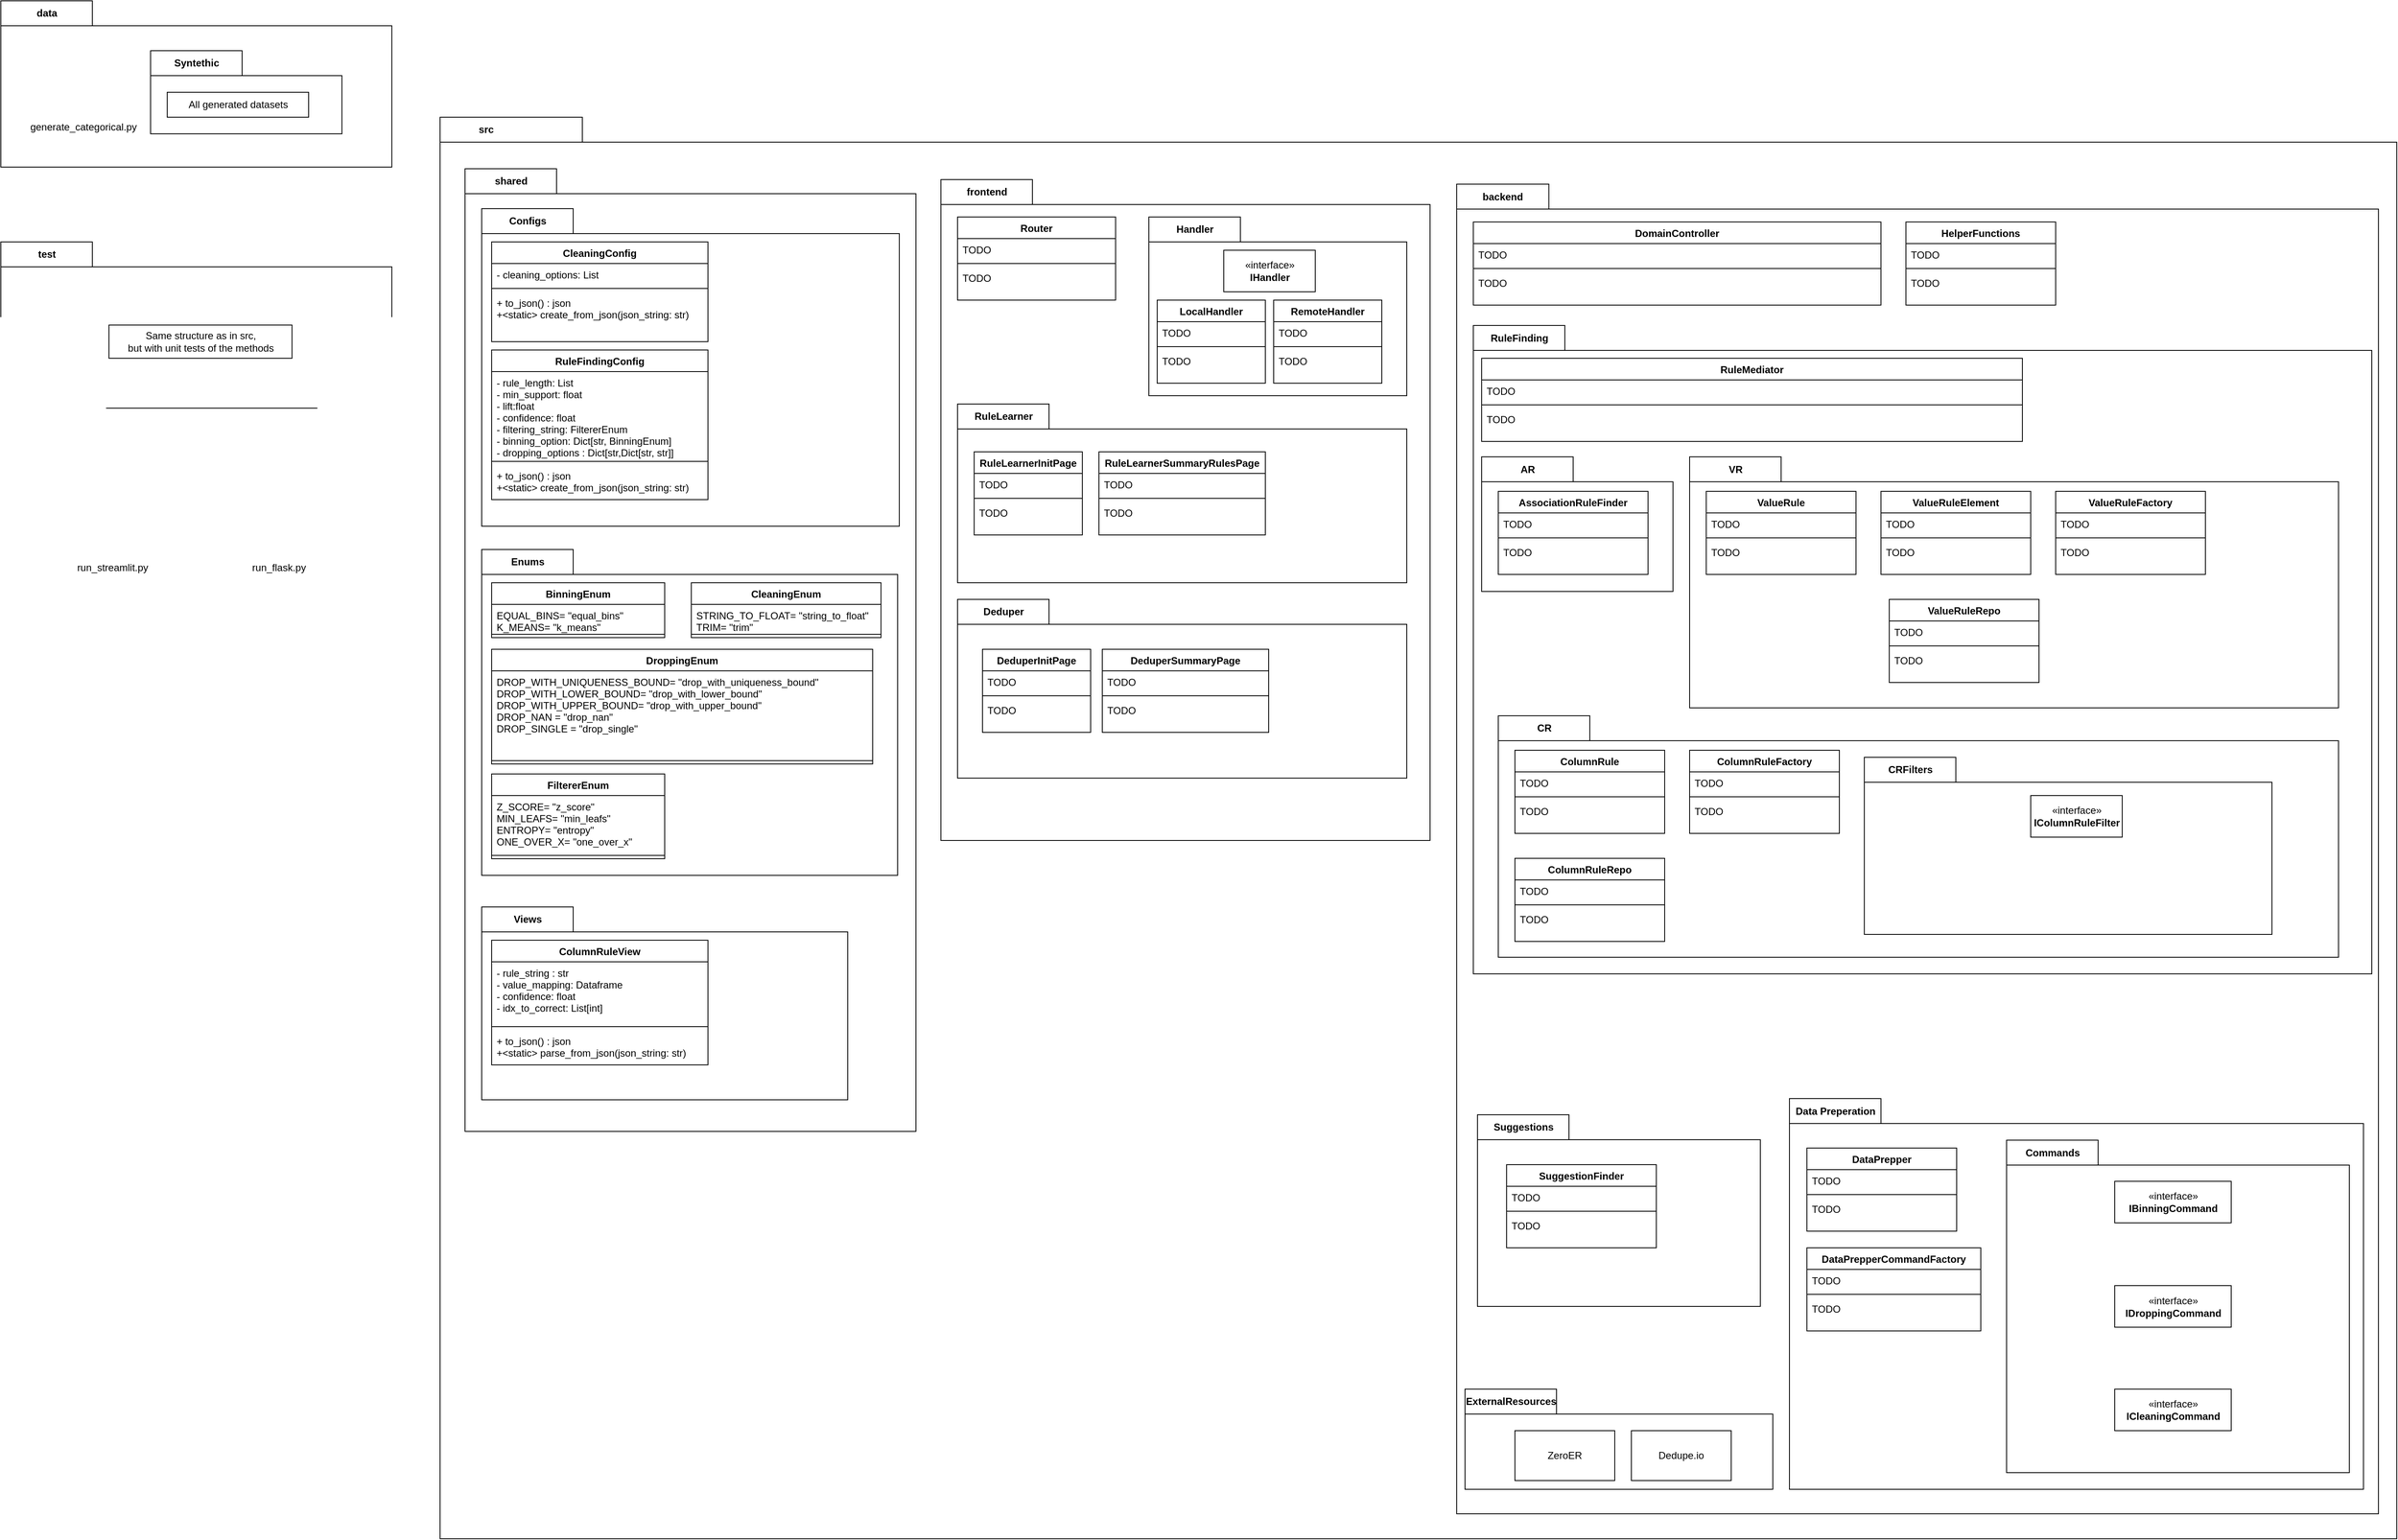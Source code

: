 <mxfile version="20.4.1" type="device"><diagram id="C5RBs43oDa-KdzZeNtuy" name="Page-1"><mxGraphModel dx="1204" dy="1134" grid="1" gridSize="10" guides="1" tooltips="1" connect="1" arrows="1" fold="1" page="1" pageScale="1" pageWidth="827" pageHeight="1169" math="0" shadow="0"><root><mxCell id="WIyWlLk6GJQsqaUBKTNV-0"/><mxCell id="WIyWlLk6GJQsqaUBKTNV-1" parent="WIyWlLk6GJQsqaUBKTNV-0"/><mxCell id="AgIOlT0XwQdEWlFOWY7j-5" value="data" style="shape=folder;fontStyle=1;tabWidth=110;tabHeight=30;tabPosition=left;html=1;boundedLbl=1;labelInHeader=1;container=1;collapsible=0;recursiveResize=0;" vertex="1" parent="WIyWlLk6GJQsqaUBKTNV-1"><mxGeometry x="1030" y="100" width="470" height="200" as="geometry"/></mxCell><mxCell id="AgIOlT0XwQdEWlFOWY7j-10" value="Syntethic" style="shape=folder;fontStyle=1;tabWidth=110;tabHeight=30;tabPosition=left;html=1;boundedLbl=1;labelInHeader=1;container=1;collapsible=0;recursiveResize=0;" vertex="1" parent="AgIOlT0XwQdEWlFOWY7j-5"><mxGeometry x="180" y="60" width="230" height="100" as="geometry"/></mxCell><mxCell id="AgIOlT0XwQdEWlFOWY7j-11" value="All generated datasets" style="html=1;" vertex="1" parent="AgIOlT0XwQdEWlFOWY7j-10"><mxGeometry width="170" height="30" relative="1" as="geometry"><mxPoint x="20" y="50" as="offset"/></mxGeometry></mxCell><mxCell id="AgIOlT0XwQdEWlFOWY7j-17" value="generate_categorical.py" style="shape=image;html=1;verticalAlign=top;verticalLabelPosition=bottom;labelBackgroundColor=#ffffff;imageAspect=0;aspect=fixed;image=https://cdn1.iconfinder.com/data/icons/DarkGlass_Reworked/128x128/mimetypes/source_py.png" vertex="1" parent="AgIOlT0XwQdEWlFOWY7j-5"><mxGeometry x="60" y="60" width="78" height="78" as="geometry"/></mxCell><mxCell id="AgIOlT0XwQdEWlFOWY7j-7" value="test" style="shape=folder;fontStyle=1;tabWidth=110;tabHeight=30;tabPosition=left;html=1;boundedLbl=1;labelInHeader=1;container=1;collapsible=0;recursiveResize=0;" vertex="1" parent="WIyWlLk6GJQsqaUBKTNV-1"><mxGeometry x="1030" y="390" width="470" height="200" as="geometry"/></mxCell><mxCell id="AgIOlT0XwQdEWlFOWY7j-8" value="Same structure as in src, &lt;br&gt;but with unit tests of the methods" style="html=1;" vertex="1" parent="AgIOlT0XwQdEWlFOWY7j-7"><mxGeometry width="220" height="40" relative="1" as="geometry"><mxPoint x="130" y="100" as="offset"/></mxGeometry></mxCell><mxCell id="AgIOlT0XwQdEWlFOWY7j-12" value="run_streamlit.py" style="shape=image;html=1;verticalAlign=top;verticalLabelPosition=bottom;labelBackgroundColor=#ffffff;imageAspect=0;aspect=fixed;image=https://cdn1.iconfinder.com/data/icons/DarkGlass_Reworked/128x128/mimetypes/source_py.png" vertex="1" parent="WIyWlLk6GJQsqaUBKTNV-1"><mxGeometry x="1100" y="640" width="128" height="128" as="geometry"/></mxCell><mxCell id="AgIOlT0XwQdEWlFOWY7j-13" value="src" style="shape=folder;fontStyle=1;tabWidth=110;tabHeight=30;tabPosition=left;html=1;boundedLbl=1;labelInHeader=1;container=1;collapsible=0;recursiveResize=0;" vertex="1" parent="WIyWlLk6GJQsqaUBKTNV-1"><mxGeometry x="1558" y="240" width="2352" height="1710" as="geometry"/></mxCell><mxCell id="AgIOlT0XwQdEWlFOWY7j-18" value="shared" style="shape=folder;fontStyle=1;tabWidth=110;tabHeight=30;tabPosition=left;html=1;boundedLbl=1;labelInHeader=1;container=1;collapsible=0;recursiveResize=0;" vertex="1" parent="AgIOlT0XwQdEWlFOWY7j-13"><mxGeometry x="30" y="62" width="542" height="1158" as="geometry"/></mxCell><mxCell id="AgIOlT0XwQdEWlFOWY7j-27" value="Configs" style="shape=folder;fontStyle=1;tabWidth=110;tabHeight=30;tabPosition=left;html=1;boundedLbl=1;labelInHeader=1;container=1;collapsible=0;recursiveResize=0;" vertex="1" parent="AgIOlT0XwQdEWlFOWY7j-18"><mxGeometry x="20" y="48" width="502" height="382" as="geometry"/></mxCell><mxCell id="AgIOlT0XwQdEWlFOWY7j-33" value="CleaningConfig" style="swimlane;fontStyle=1;align=center;verticalAlign=top;childLayout=stackLayout;horizontal=1;startSize=26;horizontalStack=0;resizeParent=1;resizeParentMax=0;resizeLast=0;collapsible=1;marginBottom=0;" vertex="1" parent="AgIOlT0XwQdEWlFOWY7j-27"><mxGeometry x="12" y="40" width="260" height="120" as="geometry"/></mxCell><mxCell id="AgIOlT0XwQdEWlFOWY7j-34" value="- cleaning_options: List" style="text;strokeColor=none;fillColor=none;align=left;verticalAlign=top;spacingLeft=4;spacingRight=4;overflow=hidden;rotatable=0;points=[[0,0.5],[1,0.5]];portConstraint=eastwest;" vertex="1" parent="AgIOlT0XwQdEWlFOWY7j-33"><mxGeometry y="26" width="260" height="26" as="geometry"/></mxCell><mxCell id="AgIOlT0XwQdEWlFOWY7j-35" value="" style="line;strokeWidth=1;fillColor=none;align=left;verticalAlign=middle;spacingTop=-1;spacingLeft=3;spacingRight=3;rotatable=0;labelPosition=right;points=[];portConstraint=eastwest;strokeColor=inherit;" vertex="1" parent="AgIOlT0XwQdEWlFOWY7j-33"><mxGeometry y="52" width="260" height="8" as="geometry"/></mxCell><mxCell id="AgIOlT0XwQdEWlFOWY7j-36" value="+ to_json() : json&#10;+&lt;static&gt; create_from_json(json_string: str)" style="text;strokeColor=none;fillColor=none;align=left;verticalAlign=top;spacingLeft=4;spacingRight=4;overflow=hidden;rotatable=0;points=[[0,0.5],[1,0.5]];portConstraint=eastwest;enumerate=0;" vertex="1" parent="AgIOlT0XwQdEWlFOWY7j-33"><mxGeometry y="60" width="260" height="60" as="geometry"/></mxCell><mxCell id="AgIOlT0XwQdEWlFOWY7j-37" value="RuleFindingConfig" style="swimlane;fontStyle=1;align=center;verticalAlign=top;childLayout=stackLayout;horizontal=1;startSize=26;horizontalStack=0;resizeParent=1;resizeParentMax=0;resizeLast=0;collapsible=1;marginBottom=0;" vertex="1" parent="AgIOlT0XwQdEWlFOWY7j-27"><mxGeometry x="12" y="170" width="260" height="180" as="geometry"/></mxCell><mxCell id="AgIOlT0XwQdEWlFOWY7j-38" value="- rule_length: List&#10;- min_support: float&#10;- lift:float&#10;- confidence: float&#10;- filtering_string: FiltererEnum&#10;- binning_option: Dict[str, BinningEnum]&#10;- dropping_options : Dict[str,Dict[str, str]]&#10;" style="text;strokeColor=none;fillColor=none;align=left;verticalAlign=top;spacingLeft=4;spacingRight=4;overflow=hidden;rotatable=0;points=[[0,0.5],[1,0.5]];portConstraint=eastwest;" vertex="1" parent="AgIOlT0XwQdEWlFOWY7j-37"><mxGeometry y="26" width="260" height="104" as="geometry"/></mxCell><mxCell id="AgIOlT0XwQdEWlFOWY7j-39" value="" style="line;strokeWidth=1;fillColor=none;align=left;verticalAlign=middle;spacingTop=-1;spacingLeft=3;spacingRight=3;rotatable=0;labelPosition=right;points=[];portConstraint=eastwest;strokeColor=inherit;" vertex="1" parent="AgIOlT0XwQdEWlFOWY7j-37"><mxGeometry y="130" width="260" height="8" as="geometry"/></mxCell><mxCell id="AgIOlT0XwQdEWlFOWY7j-40" value="+ to_json() : json&#10;+&lt;static&gt; create_from_json(json_string: str)" style="text;strokeColor=none;fillColor=none;align=left;verticalAlign=top;spacingLeft=4;spacingRight=4;overflow=hidden;rotatable=0;points=[[0,0.5],[1,0.5]];portConstraint=eastwest;" vertex="1" parent="AgIOlT0XwQdEWlFOWY7j-37"><mxGeometry y="138" width="260" height="42" as="geometry"/></mxCell><mxCell id="AgIOlT0XwQdEWlFOWY7j-28" value="Enums" style="shape=folder;fontStyle=1;tabWidth=110;tabHeight=30;tabPosition=left;html=1;boundedLbl=1;labelInHeader=1;container=1;collapsible=0;recursiveResize=0;" vertex="1" parent="AgIOlT0XwQdEWlFOWY7j-18"><mxGeometry x="20" y="458" width="500" height="392" as="geometry"/></mxCell><mxCell id="AgIOlT0XwQdEWlFOWY7j-42" value="BinningEnum" style="swimlane;fontStyle=1;align=center;verticalAlign=top;childLayout=stackLayout;horizontal=1;startSize=26;horizontalStack=0;resizeParent=1;resizeParentMax=0;resizeLast=0;collapsible=1;marginBottom=0;" vertex="1" parent="AgIOlT0XwQdEWlFOWY7j-28"><mxGeometry x="12" y="40" width="208" height="66" as="geometry"/></mxCell><mxCell id="AgIOlT0XwQdEWlFOWY7j-43" value="EQUAL_BINS= &quot;equal_bins&quot;&#10;K_MEANS= &quot;k_means&quot;" style="text;strokeColor=none;fillColor=none;align=left;verticalAlign=top;spacingLeft=4;spacingRight=4;overflow=hidden;rotatable=0;points=[[0,0.5],[1,0.5]];portConstraint=eastwest;" vertex="1" parent="AgIOlT0XwQdEWlFOWY7j-42"><mxGeometry y="26" width="208" height="32" as="geometry"/></mxCell><mxCell id="AgIOlT0XwQdEWlFOWY7j-44" value="" style="line;strokeWidth=1;fillColor=none;align=left;verticalAlign=middle;spacingTop=-1;spacingLeft=3;spacingRight=3;rotatable=0;labelPosition=right;points=[];portConstraint=eastwest;strokeColor=inherit;" vertex="1" parent="AgIOlT0XwQdEWlFOWY7j-42"><mxGeometry y="58" width="208" height="8" as="geometry"/></mxCell><mxCell id="AgIOlT0XwQdEWlFOWY7j-46" value="CleaningEnum" style="swimlane;fontStyle=1;align=center;verticalAlign=top;childLayout=stackLayout;horizontal=1;startSize=26;horizontalStack=0;resizeParent=1;resizeParentMax=0;resizeLast=0;collapsible=1;marginBottom=0;" vertex="1" parent="AgIOlT0XwQdEWlFOWY7j-28"><mxGeometry x="252" y="40" width="228" height="66" as="geometry"/></mxCell><mxCell id="AgIOlT0XwQdEWlFOWY7j-47" value="STRING_TO_FLOAT= &quot;string_to_float&quot;&#10;TRIM= &quot;trim&quot;" style="text;strokeColor=none;fillColor=none;align=left;verticalAlign=top;spacingLeft=4;spacingRight=4;overflow=hidden;rotatable=0;points=[[0,0.5],[1,0.5]];portConstraint=eastwest;" vertex="1" parent="AgIOlT0XwQdEWlFOWY7j-46"><mxGeometry y="26" width="228" height="32" as="geometry"/></mxCell><mxCell id="AgIOlT0XwQdEWlFOWY7j-48" value="" style="line;strokeWidth=1;fillColor=none;align=left;verticalAlign=middle;spacingTop=-1;spacingLeft=3;spacingRight=3;rotatable=0;labelPosition=right;points=[];portConstraint=eastwest;strokeColor=inherit;" vertex="1" parent="AgIOlT0XwQdEWlFOWY7j-46"><mxGeometry y="58" width="228" height="8" as="geometry"/></mxCell><mxCell id="AgIOlT0XwQdEWlFOWY7j-49" value="DroppingEnum" style="swimlane;fontStyle=1;align=center;verticalAlign=top;childLayout=stackLayout;horizontal=1;startSize=26;horizontalStack=0;resizeParent=1;resizeParentMax=0;resizeLast=0;collapsible=1;marginBottom=0;" vertex="1" parent="AgIOlT0XwQdEWlFOWY7j-28"><mxGeometry x="12" y="120" width="458" height="138" as="geometry"/></mxCell><mxCell id="AgIOlT0XwQdEWlFOWY7j-50" value="DROP_WITH_UNIQUENESS_BOUND= &quot;drop_with_uniqueness_bound&quot;&#10;DROP_WITH_LOWER_BOUND= &quot;drop_with_lower_bound&quot;&#10;DROP_WITH_UPPER_BOUND= &quot;drop_with_upper_bound&quot;&#10;DROP_NAN = &quot;drop_nan&quot;&#10;DROP_SINGLE = &quot;drop_single&quot;" style="text;strokeColor=none;fillColor=none;align=left;verticalAlign=top;spacingLeft=4;spacingRight=4;overflow=hidden;rotatable=0;points=[[0,0.5],[1,0.5]];portConstraint=eastwest;" vertex="1" parent="AgIOlT0XwQdEWlFOWY7j-49"><mxGeometry y="26" width="458" height="104" as="geometry"/></mxCell><mxCell id="AgIOlT0XwQdEWlFOWY7j-51" value="" style="line;strokeWidth=1;fillColor=none;align=left;verticalAlign=middle;spacingTop=-1;spacingLeft=3;spacingRight=3;rotatable=0;labelPosition=right;points=[];portConstraint=eastwest;strokeColor=inherit;" vertex="1" parent="AgIOlT0XwQdEWlFOWY7j-49"><mxGeometry y="130" width="458" height="8" as="geometry"/></mxCell><mxCell id="AgIOlT0XwQdEWlFOWY7j-52" value="FiltererEnum" style="swimlane;fontStyle=1;align=center;verticalAlign=top;childLayout=stackLayout;horizontal=1;startSize=26;horizontalStack=0;resizeParent=1;resizeParentMax=0;resizeLast=0;collapsible=1;marginBottom=0;" vertex="1" parent="AgIOlT0XwQdEWlFOWY7j-28"><mxGeometry x="12" y="270" width="208" height="102" as="geometry"/></mxCell><mxCell id="AgIOlT0XwQdEWlFOWY7j-53" value="Z_SCORE= &quot;z_score&quot;&#10;MIN_LEAFS= &quot;min_leafs&quot;&#10;ENTROPY= &quot;entropy&quot;&#10;ONE_OVER_X= &quot;one_over_x&quot;" style="text;strokeColor=none;fillColor=none;align=left;verticalAlign=top;spacingLeft=4;spacingRight=4;overflow=hidden;rotatable=0;points=[[0,0.5],[1,0.5]];portConstraint=eastwest;" vertex="1" parent="AgIOlT0XwQdEWlFOWY7j-52"><mxGeometry y="26" width="208" height="68" as="geometry"/></mxCell><mxCell id="AgIOlT0XwQdEWlFOWY7j-54" value="" style="line;strokeWidth=1;fillColor=none;align=left;verticalAlign=middle;spacingTop=-1;spacingLeft=3;spacingRight=3;rotatable=0;labelPosition=right;points=[];portConstraint=eastwest;strokeColor=inherit;" vertex="1" parent="AgIOlT0XwQdEWlFOWY7j-52"><mxGeometry y="94" width="208" height="8" as="geometry"/></mxCell><mxCell id="AgIOlT0XwQdEWlFOWY7j-29" value="Views" style="shape=folder;fontStyle=1;tabWidth=110;tabHeight=30;tabPosition=left;html=1;boundedLbl=1;labelInHeader=1;container=1;collapsible=0;recursiveResize=0;" vertex="1" parent="AgIOlT0XwQdEWlFOWY7j-18"><mxGeometry x="20" y="888" width="440" height="232" as="geometry"/></mxCell><mxCell id="AgIOlT0XwQdEWlFOWY7j-57" value="ColumnRuleView" style="swimlane;fontStyle=1;align=center;verticalAlign=top;childLayout=stackLayout;horizontal=1;startSize=26;horizontalStack=0;resizeParent=1;resizeParentMax=0;resizeLast=0;collapsible=1;marginBottom=0;" vertex="1" parent="AgIOlT0XwQdEWlFOWY7j-29"><mxGeometry x="12" y="40" width="260" height="150" as="geometry"/></mxCell><mxCell id="AgIOlT0XwQdEWlFOWY7j-58" value="- rule_string : str&#10;- value_mapping: Dataframe&#10;- confidence: float&#10;- idx_to_correct: List[int]" style="text;strokeColor=none;fillColor=none;align=left;verticalAlign=top;spacingLeft=4;spacingRight=4;overflow=hidden;rotatable=0;points=[[0,0.5],[1,0.5]];portConstraint=eastwest;" vertex="1" parent="AgIOlT0XwQdEWlFOWY7j-57"><mxGeometry y="26" width="260" height="74" as="geometry"/></mxCell><mxCell id="AgIOlT0XwQdEWlFOWY7j-59" value="" style="line;strokeWidth=1;fillColor=none;align=left;verticalAlign=middle;spacingTop=-1;spacingLeft=3;spacingRight=3;rotatable=0;labelPosition=right;points=[];portConstraint=eastwest;strokeColor=inherit;" vertex="1" parent="AgIOlT0XwQdEWlFOWY7j-57"><mxGeometry y="100" width="260" height="8" as="geometry"/></mxCell><mxCell id="AgIOlT0XwQdEWlFOWY7j-60" value="+ to_json() : json&#10;+&lt;static&gt; parse_from_json(json_string: str)" style="text;strokeColor=none;fillColor=none;align=left;verticalAlign=top;spacingLeft=4;spacingRight=4;overflow=hidden;rotatable=0;points=[[0,0.5],[1,0.5]];portConstraint=eastwest;" vertex="1" parent="AgIOlT0XwQdEWlFOWY7j-57"><mxGeometry y="108" width="260" height="42" as="geometry"/></mxCell><mxCell id="AgIOlT0XwQdEWlFOWY7j-20" value="frontend" style="shape=folder;fontStyle=1;tabWidth=110;tabHeight=30;tabPosition=left;html=1;boundedLbl=1;labelInHeader=1;container=1;collapsible=0;recursiveResize=0;" vertex="1" parent="AgIOlT0XwQdEWlFOWY7j-13"><mxGeometry x="602" y="75" width="588" height="795" as="geometry"/></mxCell><mxCell id="AgIOlT0XwQdEWlFOWY7j-61" value="Router" style="swimlane;fontStyle=1;align=center;verticalAlign=top;childLayout=stackLayout;horizontal=1;startSize=26;horizontalStack=0;resizeParent=1;resizeParentMax=0;resizeLast=0;collapsible=1;marginBottom=0;" vertex="1" parent="AgIOlT0XwQdEWlFOWY7j-20"><mxGeometry x="20" y="45" width="190" height="100" as="geometry"/></mxCell><mxCell id="AgIOlT0XwQdEWlFOWY7j-62" value="TODO" style="text;strokeColor=none;fillColor=none;align=left;verticalAlign=top;spacingLeft=4;spacingRight=4;overflow=hidden;rotatable=0;points=[[0,0.5],[1,0.5]];portConstraint=eastwest;" vertex="1" parent="AgIOlT0XwQdEWlFOWY7j-61"><mxGeometry y="26" width="190" height="26" as="geometry"/></mxCell><mxCell id="AgIOlT0XwQdEWlFOWY7j-63" value="" style="line;strokeWidth=1;fillColor=none;align=left;verticalAlign=middle;spacingTop=-1;spacingLeft=3;spacingRight=3;rotatable=0;labelPosition=right;points=[];portConstraint=eastwest;strokeColor=inherit;" vertex="1" parent="AgIOlT0XwQdEWlFOWY7j-61"><mxGeometry y="52" width="190" height="8" as="geometry"/></mxCell><mxCell id="AgIOlT0XwQdEWlFOWY7j-64" value="TODO" style="text;strokeColor=none;fillColor=none;align=left;verticalAlign=top;spacingLeft=4;spacingRight=4;overflow=hidden;rotatable=0;points=[[0,0.5],[1,0.5]];portConstraint=eastwest;enumerate=0;" vertex="1" parent="AgIOlT0XwQdEWlFOWY7j-61"><mxGeometry y="60" width="190" height="40" as="geometry"/></mxCell><mxCell id="AgIOlT0XwQdEWlFOWY7j-65" value="Handler" style="shape=folder;fontStyle=1;tabWidth=110;tabHeight=30;tabPosition=left;html=1;boundedLbl=1;labelInHeader=1;container=1;collapsible=0;recursiveResize=0;" vertex="1" parent="AgIOlT0XwQdEWlFOWY7j-20"><mxGeometry x="250" y="45" width="310" height="215" as="geometry"/></mxCell><mxCell id="AgIOlT0XwQdEWlFOWY7j-67" value="«interface»&lt;br&gt;&lt;b&gt;IHandler&lt;/b&gt;" style="html=1;" vertex="1" parent="AgIOlT0XwQdEWlFOWY7j-65"><mxGeometry x="90" y="40" width="110" height="50" as="geometry"/></mxCell><mxCell id="AgIOlT0XwQdEWlFOWY7j-68" value="LocalHandler" style="swimlane;fontStyle=1;align=center;verticalAlign=top;childLayout=stackLayout;horizontal=1;startSize=26;horizontalStack=0;resizeParent=1;resizeParentMax=0;resizeLast=0;collapsible=1;marginBottom=0;" vertex="1" parent="AgIOlT0XwQdEWlFOWY7j-65"><mxGeometry x="10" y="100" width="130" height="100" as="geometry"/></mxCell><mxCell id="AgIOlT0XwQdEWlFOWY7j-69" value="TODO" style="text;strokeColor=none;fillColor=none;align=left;verticalAlign=top;spacingLeft=4;spacingRight=4;overflow=hidden;rotatable=0;points=[[0,0.5],[1,0.5]];portConstraint=eastwest;" vertex="1" parent="AgIOlT0XwQdEWlFOWY7j-68"><mxGeometry y="26" width="130" height="26" as="geometry"/></mxCell><mxCell id="AgIOlT0XwQdEWlFOWY7j-70" value="" style="line;strokeWidth=1;fillColor=none;align=left;verticalAlign=middle;spacingTop=-1;spacingLeft=3;spacingRight=3;rotatable=0;labelPosition=right;points=[];portConstraint=eastwest;strokeColor=inherit;" vertex="1" parent="AgIOlT0XwQdEWlFOWY7j-68"><mxGeometry y="52" width="130" height="8" as="geometry"/></mxCell><mxCell id="AgIOlT0XwQdEWlFOWY7j-71" value="TODO" style="text;strokeColor=none;fillColor=none;align=left;verticalAlign=top;spacingLeft=4;spacingRight=4;overflow=hidden;rotatable=0;points=[[0,0.5],[1,0.5]];portConstraint=eastwest;enumerate=0;" vertex="1" parent="AgIOlT0XwQdEWlFOWY7j-68"><mxGeometry y="60" width="130" height="40" as="geometry"/></mxCell><mxCell id="AgIOlT0XwQdEWlFOWY7j-72" value="RemoteHandler" style="swimlane;fontStyle=1;align=center;verticalAlign=top;childLayout=stackLayout;horizontal=1;startSize=26;horizontalStack=0;resizeParent=1;resizeParentMax=0;resizeLast=0;collapsible=1;marginBottom=0;" vertex="1" parent="AgIOlT0XwQdEWlFOWY7j-65"><mxGeometry x="150" y="100" width="130" height="100" as="geometry"/></mxCell><mxCell id="AgIOlT0XwQdEWlFOWY7j-73" value="TODO" style="text;strokeColor=none;fillColor=none;align=left;verticalAlign=top;spacingLeft=4;spacingRight=4;overflow=hidden;rotatable=0;points=[[0,0.5],[1,0.5]];portConstraint=eastwest;" vertex="1" parent="AgIOlT0XwQdEWlFOWY7j-72"><mxGeometry y="26" width="130" height="26" as="geometry"/></mxCell><mxCell id="AgIOlT0XwQdEWlFOWY7j-74" value="" style="line;strokeWidth=1;fillColor=none;align=left;verticalAlign=middle;spacingTop=-1;spacingLeft=3;spacingRight=3;rotatable=0;labelPosition=right;points=[];portConstraint=eastwest;strokeColor=inherit;" vertex="1" parent="AgIOlT0XwQdEWlFOWY7j-72"><mxGeometry y="52" width="130" height="8" as="geometry"/></mxCell><mxCell id="AgIOlT0XwQdEWlFOWY7j-75" value="TODO" style="text;strokeColor=none;fillColor=none;align=left;verticalAlign=top;spacingLeft=4;spacingRight=4;overflow=hidden;rotatable=0;points=[[0,0.5],[1,0.5]];portConstraint=eastwest;enumerate=0;" vertex="1" parent="AgIOlT0XwQdEWlFOWY7j-72"><mxGeometry y="60" width="130" height="40" as="geometry"/></mxCell><mxCell id="AgIOlT0XwQdEWlFOWY7j-76" value="RuleLearner" style="shape=folder;fontStyle=1;tabWidth=110;tabHeight=30;tabPosition=left;html=1;boundedLbl=1;labelInHeader=1;container=1;collapsible=0;recursiveResize=0;" vertex="1" parent="AgIOlT0XwQdEWlFOWY7j-20"><mxGeometry x="20" y="270" width="540" height="215" as="geometry"/></mxCell><mxCell id="AgIOlT0XwQdEWlFOWY7j-78" value="RuleLearnerInitPage" style="swimlane;fontStyle=1;align=center;verticalAlign=top;childLayout=stackLayout;horizontal=1;startSize=26;horizontalStack=0;resizeParent=1;resizeParentMax=0;resizeLast=0;collapsible=1;marginBottom=0;" vertex="1" parent="AgIOlT0XwQdEWlFOWY7j-76"><mxGeometry x="20" y="57.5" width="130" height="100" as="geometry"/></mxCell><mxCell id="AgIOlT0XwQdEWlFOWY7j-79" value="TODO" style="text;strokeColor=none;fillColor=none;align=left;verticalAlign=top;spacingLeft=4;spacingRight=4;overflow=hidden;rotatable=0;points=[[0,0.5],[1,0.5]];portConstraint=eastwest;" vertex="1" parent="AgIOlT0XwQdEWlFOWY7j-78"><mxGeometry y="26" width="130" height="26" as="geometry"/></mxCell><mxCell id="AgIOlT0XwQdEWlFOWY7j-80" value="" style="line;strokeWidth=1;fillColor=none;align=left;verticalAlign=middle;spacingTop=-1;spacingLeft=3;spacingRight=3;rotatable=0;labelPosition=right;points=[];portConstraint=eastwest;strokeColor=inherit;" vertex="1" parent="AgIOlT0XwQdEWlFOWY7j-78"><mxGeometry y="52" width="130" height="8" as="geometry"/></mxCell><mxCell id="AgIOlT0XwQdEWlFOWY7j-81" value="TODO" style="text;strokeColor=none;fillColor=none;align=left;verticalAlign=top;spacingLeft=4;spacingRight=4;overflow=hidden;rotatable=0;points=[[0,0.5],[1,0.5]];portConstraint=eastwest;enumerate=0;" vertex="1" parent="AgIOlT0XwQdEWlFOWY7j-78"><mxGeometry y="60" width="130" height="40" as="geometry"/></mxCell><mxCell id="AgIOlT0XwQdEWlFOWY7j-82" value="RuleLearnerSummaryRulesPage" style="swimlane;fontStyle=1;align=center;verticalAlign=top;childLayout=stackLayout;horizontal=1;startSize=26;horizontalStack=0;resizeParent=1;resizeParentMax=0;resizeLast=0;collapsible=1;marginBottom=0;" vertex="1" parent="AgIOlT0XwQdEWlFOWY7j-76"><mxGeometry x="170" y="57.5" width="200" height="100" as="geometry"/></mxCell><mxCell id="AgIOlT0XwQdEWlFOWY7j-83" value="TODO" style="text;strokeColor=none;fillColor=none;align=left;verticalAlign=top;spacingLeft=4;spacingRight=4;overflow=hidden;rotatable=0;points=[[0,0.5],[1,0.5]];portConstraint=eastwest;" vertex="1" parent="AgIOlT0XwQdEWlFOWY7j-82"><mxGeometry y="26" width="200" height="26" as="geometry"/></mxCell><mxCell id="AgIOlT0XwQdEWlFOWY7j-84" value="" style="line;strokeWidth=1;fillColor=none;align=left;verticalAlign=middle;spacingTop=-1;spacingLeft=3;spacingRight=3;rotatable=0;labelPosition=right;points=[];portConstraint=eastwest;strokeColor=inherit;" vertex="1" parent="AgIOlT0XwQdEWlFOWY7j-82"><mxGeometry y="52" width="200" height="8" as="geometry"/></mxCell><mxCell id="AgIOlT0XwQdEWlFOWY7j-85" value="TODO" style="text;strokeColor=none;fillColor=none;align=left;verticalAlign=top;spacingLeft=4;spacingRight=4;overflow=hidden;rotatable=0;points=[[0,0.5],[1,0.5]];portConstraint=eastwest;enumerate=0;" vertex="1" parent="AgIOlT0XwQdEWlFOWY7j-82"><mxGeometry y="60" width="200" height="40" as="geometry"/></mxCell><mxCell id="AgIOlT0XwQdEWlFOWY7j-86" value="Deduper" style="shape=folder;fontStyle=1;tabWidth=110;tabHeight=30;tabPosition=left;html=1;boundedLbl=1;labelInHeader=1;container=1;collapsible=0;recursiveResize=0;" vertex="1" parent="AgIOlT0XwQdEWlFOWY7j-20"><mxGeometry x="20" y="505" width="540" height="215" as="geometry"/></mxCell><mxCell id="AgIOlT0XwQdEWlFOWY7j-95" value="DeduperSummaryPage" style="swimlane;fontStyle=1;align=center;verticalAlign=top;childLayout=stackLayout;horizontal=1;startSize=26;horizontalStack=0;resizeParent=1;resizeParentMax=0;resizeLast=0;collapsible=1;marginBottom=0;" vertex="1" parent="AgIOlT0XwQdEWlFOWY7j-86"><mxGeometry x="174" y="60" width="200" height="100" as="geometry"/></mxCell><mxCell id="AgIOlT0XwQdEWlFOWY7j-96" value="TODO" style="text;strokeColor=none;fillColor=none;align=left;verticalAlign=top;spacingLeft=4;spacingRight=4;overflow=hidden;rotatable=0;points=[[0,0.5],[1,0.5]];portConstraint=eastwest;" vertex="1" parent="AgIOlT0XwQdEWlFOWY7j-95"><mxGeometry y="26" width="200" height="26" as="geometry"/></mxCell><mxCell id="AgIOlT0XwQdEWlFOWY7j-97" value="" style="line;strokeWidth=1;fillColor=none;align=left;verticalAlign=middle;spacingTop=-1;spacingLeft=3;spacingRight=3;rotatable=0;labelPosition=right;points=[];portConstraint=eastwest;strokeColor=inherit;" vertex="1" parent="AgIOlT0XwQdEWlFOWY7j-95"><mxGeometry y="52" width="200" height="8" as="geometry"/></mxCell><mxCell id="AgIOlT0XwQdEWlFOWY7j-98" value="TODO" style="text;strokeColor=none;fillColor=none;align=left;verticalAlign=top;spacingLeft=4;spacingRight=4;overflow=hidden;rotatable=0;points=[[0,0.5],[1,0.5]];portConstraint=eastwest;enumerate=0;" vertex="1" parent="AgIOlT0XwQdEWlFOWY7j-95"><mxGeometry y="60" width="200" height="40" as="geometry"/></mxCell><mxCell id="AgIOlT0XwQdEWlFOWY7j-99" value="DeduperInitPage" style="swimlane;fontStyle=1;align=center;verticalAlign=top;childLayout=stackLayout;horizontal=1;startSize=26;horizontalStack=0;resizeParent=1;resizeParentMax=0;resizeLast=0;collapsible=1;marginBottom=0;" vertex="1" parent="AgIOlT0XwQdEWlFOWY7j-86"><mxGeometry x="30" y="60" width="130" height="100" as="geometry"/></mxCell><mxCell id="AgIOlT0XwQdEWlFOWY7j-100" value="TODO" style="text;strokeColor=none;fillColor=none;align=left;verticalAlign=top;spacingLeft=4;spacingRight=4;overflow=hidden;rotatable=0;points=[[0,0.5],[1,0.5]];portConstraint=eastwest;" vertex="1" parent="AgIOlT0XwQdEWlFOWY7j-99"><mxGeometry y="26" width="130" height="26" as="geometry"/></mxCell><mxCell id="AgIOlT0XwQdEWlFOWY7j-101" value="" style="line;strokeWidth=1;fillColor=none;align=left;verticalAlign=middle;spacingTop=-1;spacingLeft=3;spacingRight=3;rotatable=0;labelPosition=right;points=[];portConstraint=eastwest;strokeColor=inherit;" vertex="1" parent="AgIOlT0XwQdEWlFOWY7j-99"><mxGeometry y="52" width="130" height="8" as="geometry"/></mxCell><mxCell id="AgIOlT0XwQdEWlFOWY7j-102" value="TODO" style="text;strokeColor=none;fillColor=none;align=left;verticalAlign=top;spacingLeft=4;spacingRight=4;overflow=hidden;rotatable=0;points=[[0,0.5],[1,0.5]];portConstraint=eastwest;enumerate=0;" vertex="1" parent="AgIOlT0XwQdEWlFOWY7j-99"><mxGeometry y="60" width="130" height="40" as="geometry"/></mxCell><mxCell id="AgIOlT0XwQdEWlFOWY7j-22" value="backend" style="shape=folder;fontStyle=1;tabWidth=110;tabHeight=30;tabPosition=left;html=1;boundedLbl=1;labelInHeader=1;container=1;collapsible=0;recursiveResize=0;" vertex="1" parent="AgIOlT0XwQdEWlFOWY7j-13"><mxGeometry x="1222" y="80.5" width="1108" height="1599.5" as="geometry"/></mxCell><mxCell id="AgIOlT0XwQdEWlFOWY7j-103" value="DomainController" style="swimlane;fontStyle=1;align=center;verticalAlign=top;childLayout=stackLayout;horizontal=1;startSize=26;horizontalStack=0;resizeParent=1;resizeParentMax=0;resizeLast=0;collapsible=1;marginBottom=0;" vertex="1" parent="AgIOlT0XwQdEWlFOWY7j-22"><mxGeometry x="20" y="45.5" width="490" height="100" as="geometry"/></mxCell><mxCell id="AgIOlT0XwQdEWlFOWY7j-104" value="TODO" style="text;strokeColor=none;fillColor=none;align=left;verticalAlign=top;spacingLeft=4;spacingRight=4;overflow=hidden;rotatable=0;points=[[0,0.5],[1,0.5]];portConstraint=eastwest;" vertex="1" parent="AgIOlT0XwQdEWlFOWY7j-103"><mxGeometry y="26" width="490" height="26" as="geometry"/></mxCell><mxCell id="AgIOlT0XwQdEWlFOWY7j-105" value="" style="line;strokeWidth=1;fillColor=none;align=left;verticalAlign=middle;spacingTop=-1;spacingLeft=3;spacingRight=3;rotatable=0;labelPosition=right;points=[];portConstraint=eastwest;strokeColor=inherit;" vertex="1" parent="AgIOlT0XwQdEWlFOWY7j-103"><mxGeometry y="52" width="490" height="8" as="geometry"/></mxCell><mxCell id="AgIOlT0XwQdEWlFOWY7j-106" value="TODO" style="text;strokeColor=none;fillColor=none;align=left;verticalAlign=top;spacingLeft=4;spacingRight=4;overflow=hidden;rotatable=0;points=[[0,0.5],[1,0.5]];portConstraint=eastwest;enumerate=0;" vertex="1" parent="AgIOlT0XwQdEWlFOWY7j-103"><mxGeometry y="60" width="490" height="40" as="geometry"/></mxCell><mxCell id="AgIOlT0XwQdEWlFOWY7j-174" value="HelperFunctions" style="swimlane;fontStyle=1;align=center;verticalAlign=top;childLayout=stackLayout;horizontal=1;startSize=26;horizontalStack=0;resizeParent=1;resizeParentMax=0;resizeLast=0;collapsible=1;marginBottom=0;" vertex="1" parent="AgIOlT0XwQdEWlFOWY7j-22"><mxGeometry x="540" y="45.5" width="180" height="100" as="geometry"/></mxCell><mxCell id="AgIOlT0XwQdEWlFOWY7j-175" value="TODO" style="text;strokeColor=none;fillColor=none;align=left;verticalAlign=top;spacingLeft=4;spacingRight=4;overflow=hidden;rotatable=0;points=[[0,0.5],[1,0.5]];portConstraint=eastwest;" vertex="1" parent="AgIOlT0XwQdEWlFOWY7j-174"><mxGeometry y="26" width="180" height="26" as="geometry"/></mxCell><mxCell id="AgIOlT0XwQdEWlFOWY7j-176" value="" style="line;strokeWidth=1;fillColor=none;align=left;verticalAlign=middle;spacingTop=-1;spacingLeft=3;spacingRight=3;rotatable=0;labelPosition=right;points=[];portConstraint=eastwest;strokeColor=inherit;" vertex="1" parent="AgIOlT0XwQdEWlFOWY7j-174"><mxGeometry y="52" width="180" height="8" as="geometry"/></mxCell><mxCell id="AgIOlT0XwQdEWlFOWY7j-177" value="TODO" style="text;strokeColor=none;fillColor=none;align=left;verticalAlign=top;spacingLeft=4;spacingRight=4;overflow=hidden;rotatable=0;points=[[0,0.5],[1,0.5]];portConstraint=eastwest;enumerate=0;" vertex="1" parent="AgIOlT0XwQdEWlFOWY7j-174"><mxGeometry y="60" width="180" height="40" as="geometry"/></mxCell><mxCell id="AgIOlT0XwQdEWlFOWY7j-178" value="RuleFinding" style="shape=folder;fontStyle=1;tabWidth=110;tabHeight=30;tabPosition=left;html=1;boundedLbl=1;labelInHeader=1;container=1;collapsible=0;recursiveResize=0;" vertex="1" parent="AgIOlT0XwQdEWlFOWY7j-22"><mxGeometry x="20" y="170" width="1080" height="780" as="geometry"/></mxCell><mxCell id="AgIOlT0XwQdEWlFOWY7j-283" value="RuleMediator" style="swimlane;fontStyle=1;align=center;verticalAlign=top;childLayout=stackLayout;horizontal=1;startSize=26;horizontalStack=0;resizeParent=1;resizeParentMax=0;resizeLast=0;collapsible=1;marginBottom=0;" vertex="1" parent="AgIOlT0XwQdEWlFOWY7j-178"><mxGeometry x="10" y="39.5" width="650" height="100" as="geometry"/></mxCell><mxCell id="AgIOlT0XwQdEWlFOWY7j-284" value="TODO" style="text;strokeColor=none;fillColor=none;align=left;verticalAlign=top;spacingLeft=4;spacingRight=4;overflow=hidden;rotatable=0;points=[[0,0.5],[1,0.5]];portConstraint=eastwest;" vertex="1" parent="AgIOlT0XwQdEWlFOWY7j-283"><mxGeometry y="26" width="650" height="26" as="geometry"/></mxCell><mxCell id="AgIOlT0XwQdEWlFOWY7j-285" value="" style="line;strokeWidth=1;fillColor=none;align=left;verticalAlign=middle;spacingTop=-1;spacingLeft=3;spacingRight=3;rotatable=0;labelPosition=right;points=[];portConstraint=eastwest;strokeColor=inherit;" vertex="1" parent="AgIOlT0XwQdEWlFOWY7j-283"><mxGeometry y="52" width="650" height="8" as="geometry"/></mxCell><mxCell id="AgIOlT0XwQdEWlFOWY7j-286" value="TODO" style="text;strokeColor=none;fillColor=none;align=left;verticalAlign=top;spacingLeft=4;spacingRight=4;overflow=hidden;rotatable=0;points=[[0,0.5],[1,0.5]];portConstraint=eastwest;enumerate=0;" vertex="1" parent="AgIOlT0XwQdEWlFOWY7j-283"><mxGeometry y="60" width="650" height="40" as="geometry"/></mxCell><mxCell id="AgIOlT0XwQdEWlFOWY7j-287" value="AR" style="shape=folder;fontStyle=1;tabWidth=110;tabHeight=30;tabPosition=left;html=1;boundedLbl=1;labelInHeader=1;container=1;collapsible=0;recursiveResize=0;" vertex="1" parent="AgIOlT0XwQdEWlFOWY7j-178"><mxGeometry x="10" y="158" width="230" height="162" as="geometry"/></mxCell><mxCell id="AgIOlT0XwQdEWlFOWY7j-293" value="AssociationRuleFinder" style="swimlane;fontStyle=1;align=center;verticalAlign=top;childLayout=stackLayout;horizontal=1;startSize=26;horizontalStack=0;resizeParent=1;resizeParentMax=0;resizeLast=0;collapsible=1;marginBottom=0;" vertex="1" parent="AgIOlT0XwQdEWlFOWY7j-287"><mxGeometry x="20" y="41.5" width="180" height="100" as="geometry"/></mxCell><mxCell id="AgIOlT0XwQdEWlFOWY7j-294" value="TODO" style="text;strokeColor=none;fillColor=none;align=left;verticalAlign=top;spacingLeft=4;spacingRight=4;overflow=hidden;rotatable=0;points=[[0,0.5],[1,0.5]];portConstraint=eastwest;" vertex="1" parent="AgIOlT0XwQdEWlFOWY7j-293"><mxGeometry y="26" width="180" height="26" as="geometry"/></mxCell><mxCell id="AgIOlT0XwQdEWlFOWY7j-295" value="" style="line;strokeWidth=1;fillColor=none;align=left;verticalAlign=middle;spacingTop=-1;spacingLeft=3;spacingRight=3;rotatable=0;labelPosition=right;points=[];portConstraint=eastwest;strokeColor=inherit;" vertex="1" parent="AgIOlT0XwQdEWlFOWY7j-293"><mxGeometry y="52" width="180" height="8" as="geometry"/></mxCell><mxCell id="AgIOlT0XwQdEWlFOWY7j-296" value="TODO" style="text;strokeColor=none;fillColor=none;align=left;verticalAlign=top;spacingLeft=4;spacingRight=4;overflow=hidden;rotatable=0;points=[[0,0.5],[1,0.5]];portConstraint=eastwest;enumerate=0;" vertex="1" parent="AgIOlT0XwQdEWlFOWY7j-293"><mxGeometry y="60" width="180" height="40" as="geometry"/></mxCell><mxCell id="AgIOlT0XwQdEWlFOWY7j-289" value="VR" style="shape=folder;fontStyle=1;tabWidth=110;tabHeight=30;tabPosition=left;html=1;boundedLbl=1;labelInHeader=1;container=1;collapsible=0;recursiveResize=0;" vertex="1" parent="AgIOlT0XwQdEWlFOWY7j-178"><mxGeometry x="260" y="158" width="780" height="302" as="geometry"/></mxCell><mxCell id="AgIOlT0XwQdEWlFOWY7j-297" value="ValueRule" style="swimlane;fontStyle=1;align=center;verticalAlign=top;childLayout=stackLayout;horizontal=1;startSize=26;horizontalStack=0;resizeParent=1;resizeParentMax=0;resizeLast=0;collapsible=1;marginBottom=0;" vertex="1" parent="AgIOlT0XwQdEWlFOWY7j-289"><mxGeometry x="20" y="41.5" width="180" height="100" as="geometry"/></mxCell><mxCell id="AgIOlT0XwQdEWlFOWY7j-298" value="TODO" style="text;strokeColor=none;fillColor=none;align=left;verticalAlign=top;spacingLeft=4;spacingRight=4;overflow=hidden;rotatable=0;points=[[0,0.5],[1,0.5]];portConstraint=eastwest;" vertex="1" parent="AgIOlT0XwQdEWlFOWY7j-297"><mxGeometry y="26" width="180" height="26" as="geometry"/></mxCell><mxCell id="AgIOlT0XwQdEWlFOWY7j-299" value="" style="line;strokeWidth=1;fillColor=none;align=left;verticalAlign=middle;spacingTop=-1;spacingLeft=3;spacingRight=3;rotatable=0;labelPosition=right;points=[];portConstraint=eastwest;strokeColor=inherit;" vertex="1" parent="AgIOlT0XwQdEWlFOWY7j-297"><mxGeometry y="52" width="180" height="8" as="geometry"/></mxCell><mxCell id="AgIOlT0XwQdEWlFOWY7j-300" value="TODO" style="text;strokeColor=none;fillColor=none;align=left;verticalAlign=top;spacingLeft=4;spacingRight=4;overflow=hidden;rotatable=0;points=[[0,0.5],[1,0.5]];portConstraint=eastwest;enumerate=0;" vertex="1" parent="AgIOlT0XwQdEWlFOWY7j-297"><mxGeometry y="60" width="180" height="40" as="geometry"/></mxCell><mxCell id="AgIOlT0XwQdEWlFOWY7j-301" value="ValueRuleElement" style="swimlane;fontStyle=1;align=center;verticalAlign=top;childLayout=stackLayout;horizontal=1;startSize=26;horizontalStack=0;resizeParent=1;resizeParentMax=0;resizeLast=0;collapsible=1;marginBottom=0;" vertex="1" parent="AgIOlT0XwQdEWlFOWY7j-289"><mxGeometry x="230" y="41.5" width="180" height="100" as="geometry"/></mxCell><mxCell id="AgIOlT0XwQdEWlFOWY7j-302" value="TODO" style="text;strokeColor=none;fillColor=none;align=left;verticalAlign=top;spacingLeft=4;spacingRight=4;overflow=hidden;rotatable=0;points=[[0,0.5],[1,0.5]];portConstraint=eastwest;" vertex="1" parent="AgIOlT0XwQdEWlFOWY7j-301"><mxGeometry y="26" width="180" height="26" as="geometry"/></mxCell><mxCell id="AgIOlT0XwQdEWlFOWY7j-303" value="" style="line;strokeWidth=1;fillColor=none;align=left;verticalAlign=middle;spacingTop=-1;spacingLeft=3;spacingRight=3;rotatable=0;labelPosition=right;points=[];portConstraint=eastwest;strokeColor=inherit;" vertex="1" parent="AgIOlT0XwQdEWlFOWY7j-301"><mxGeometry y="52" width="180" height="8" as="geometry"/></mxCell><mxCell id="AgIOlT0XwQdEWlFOWY7j-304" value="TODO" style="text;strokeColor=none;fillColor=none;align=left;verticalAlign=top;spacingLeft=4;spacingRight=4;overflow=hidden;rotatable=0;points=[[0,0.5],[1,0.5]];portConstraint=eastwest;enumerate=0;" vertex="1" parent="AgIOlT0XwQdEWlFOWY7j-301"><mxGeometry y="60" width="180" height="40" as="geometry"/></mxCell><mxCell id="AgIOlT0XwQdEWlFOWY7j-309" value="ValueRuleRepo" style="swimlane;fontStyle=1;align=center;verticalAlign=top;childLayout=stackLayout;horizontal=1;startSize=26;horizontalStack=0;resizeParent=1;resizeParentMax=0;resizeLast=0;collapsible=1;marginBottom=0;" vertex="1" parent="AgIOlT0XwQdEWlFOWY7j-289"><mxGeometry x="240" y="171.5" width="180" height="100" as="geometry"/></mxCell><mxCell id="AgIOlT0XwQdEWlFOWY7j-310" value="TODO" style="text;strokeColor=none;fillColor=none;align=left;verticalAlign=top;spacingLeft=4;spacingRight=4;overflow=hidden;rotatable=0;points=[[0,0.5],[1,0.5]];portConstraint=eastwest;" vertex="1" parent="AgIOlT0XwQdEWlFOWY7j-309"><mxGeometry y="26" width="180" height="26" as="geometry"/></mxCell><mxCell id="AgIOlT0XwQdEWlFOWY7j-311" value="" style="line;strokeWidth=1;fillColor=none;align=left;verticalAlign=middle;spacingTop=-1;spacingLeft=3;spacingRight=3;rotatable=0;labelPosition=right;points=[];portConstraint=eastwest;strokeColor=inherit;" vertex="1" parent="AgIOlT0XwQdEWlFOWY7j-309"><mxGeometry y="52" width="180" height="8" as="geometry"/></mxCell><mxCell id="AgIOlT0XwQdEWlFOWY7j-312" value="TODO" style="text;strokeColor=none;fillColor=none;align=left;verticalAlign=top;spacingLeft=4;spacingRight=4;overflow=hidden;rotatable=0;points=[[0,0.5],[1,0.5]];portConstraint=eastwest;enumerate=0;" vertex="1" parent="AgIOlT0XwQdEWlFOWY7j-309"><mxGeometry y="60" width="180" height="40" as="geometry"/></mxCell><mxCell id="AgIOlT0XwQdEWlFOWY7j-373" value="CR" style="shape=folder;fontStyle=1;tabWidth=110;tabHeight=30;tabPosition=left;html=1;boundedLbl=1;labelInHeader=1;container=1;collapsible=0;recursiveResize=0;" vertex="1" parent="AgIOlT0XwQdEWlFOWY7j-178"><mxGeometry x="30" y="469.5" width="1010" height="290.5" as="geometry"/></mxCell><mxCell id="AgIOlT0XwQdEWlFOWY7j-374" value="ColumnRule" style="swimlane;fontStyle=1;align=center;verticalAlign=top;childLayout=stackLayout;horizontal=1;startSize=26;horizontalStack=0;resizeParent=1;resizeParentMax=0;resizeLast=0;collapsible=1;marginBottom=0;" vertex="1" parent="AgIOlT0XwQdEWlFOWY7j-373"><mxGeometry x="20" y="41.5" width="180" height="100" as="geometry"/></mxCell><mxCell id="AgIOlT0XwQdEWlFOWY7j-375" value="TODO" style="text;strokeColor=none;fillColor=none;align=left;verticalAlign=top;spacingLeft=4;spacingRight=4;overflow=hidden;rotatable=0;points=[[0,0.5],[1,0.5]];portConstraint=eastwest;" vertex="1" parent="AgIOlT0XwQdEWlFOWY7j-374"><mxGeometry y="26" width="180" height="26" as="geometry"/></mxCell><mxCell id="AgIOlT0XwQdEWlFOWY7j-376" value="" style="line;strokeWidth=1;fillColor=none;align=left;verticalAlign=middle;spacingTop=-1;spacingLeft=3;spacingRight=3;rotatable=0;labelPosition=right;points=[];portConstraint=eastwest;strokeColor=inherit;" vertex="1" parent="AgIOlT0XwQdEWlFOWY7j-374"><mxGeometry y="52" width="180" height="8" as="geometry"/></mxCell><mxCell id="AgIOlT0XwQdEWlFOWY7j-377" value="TODO" style="text;strokeColor=none;fillColor=none;align=left;verticalAlign=top;spacingLeft=4;spacingRight=4;overflow=hidden;rotatable=0;points=[[0,0.5],[1,0.5]];portConstraint=eastwest;enumerate=0;" vertex="1" parent="AgIOlT0XwQdEWlFOWY7j-374"><mxGeometry y="60" width="180" height="40" as="geometry"/></mxCell><mxCell id="AgIOlT0XwQdEWlFOWY7j-378" value="ColumnRuleFactory" style="swimlane;fontStyle=1;align=center;verticalAlign=top;childLayout=stackLayout;horizontal=1;startSize=26;horizontalStack=0;resizeParent=1;resizeParentMax=0;resizeLast=0;collapsible=1;marginBottom=0;" vertex="1" parent="AgIOlT0XwQdEWlFOWY7j-373"><mxGeometry x="230" y="41.5" width="180" height="100" as="geometry"/></mxCell><mxCell id="AgIOlT0XwQdEWlFOWY7j-379" value="TODO" style="text;strokeColor=none;fillColor=none;align=left;verticalAlign=top;spacingLeft=4;spacingRight=4;overflow=hidden;rotatable=0;points=[[0,0.5],[1,0.5]];portConstraint=eastwest;" vertex="1" parent="AgIOlT0XwQdEWlFOWY7j-378"><mxGeometry y="26" width="180" height="26" as="geometry"/></mxCell><mxCell id="AgIOlT0XwQdEWlFOWY7j-380" value="" style="line;strokeWidth=1;fillColor=none;align=left;verticalAlign=middle;spacingTop=-1;spacingLeft=3;spacingRight=3;rotatable=0;labelPosition=right;points=[];portConstraint=eastwest;strokeColor=inherit;" vertex="1" parent="AgIOlT0XwQdEWlFOWY7j-378"><mxGeometry y="52" width="180" height="8" as="geometry"/></mxCell><mxCell id="AgIOlT0XwQdEWlFOWY7j-381" value="TODO" style="text;strokeColor=none;fillColor=none;align=left;verticalAlign=top;spacingLeft=4;spacingRight=4;overflow=hidden;rotatable=0;points=[[0,0.5],[1,0.5]];portConstraint=eastwest;enumerate=0;" vertex="1" parent="AgIOlT0XwQdEWlFOWY7j-378"><mxGeometry y="60" width="180" height="40" as="geometry"/></mxCell><mxCell id="AgIOlT0XwQdEWlFOWY7j-382" value="ColumnRuleRepo" style="swimlane;fontStyle=1;align=center;verticalAlign=top;childLayout=stackLayout;horizontal=1;startSize=26;horizontalStack=0;resizeParent=1;resizeParentMax=0;resizeLast=0;collapsible=1;marginBottom=0;" vertex="1" parent="AgIOlT0XwQdEWlFOWY7j-373"><mxGeometry x="20" y="171.5" width="180" height="100" as="geometry"/></mxCell><mxCell id="AgIOlT0XwQdEWlFOWY7j-383" value="TODO" style="text;strokeColor=none;fillColor=none;align=left;verticalAlign=top;spacingLeft=4;spacingRight=4;overflow=hidden;rotatable=0;points=[[0,0.5],[1,0.5]];portConstraint=eastwest;" vertex="1" parent="AgIOlT0XwQdEWlFOWY7j-382"><mxGeometry y="26" width="180" height="26" as="geometry"/></mxCell><mxCell id="AgIOlT0XwQdEWlFOWY7j-384" value="" style="line;strokeWidth=1;fillColor=none;align=left;verticalAlign=middle;spacingTop=-1;spacingLeft=3;spacingRight=3;rotatable=0;labelPosition=right;points=[];portConstraint=eastwest;strokeColor=inherit;" vertex="1" parent="AgIOlT0XwQdEWlFOWY7j-382"><mxGeometry y="52" width="180" height="8" as="geometry"/></mxCell><mxCell id="AgIOlT0XwQdEWlFOWY7j-385" value="TODO" style="text;strokeColor=none;fillColor=none;align=left;verticalAlign=top;spacingLeft=4;spacingRight=4;overflow=hidden;rotatable=0;points=[[0,0.5],[1,0.5]];portConstraint=eastwest;enumerate=0;" vertex="1" parent="AgIOlT0XwQdEWlFOWY7j-382"><mxGeometry y="60" width="180" height="40" as="geometry"/></mxCell><mxCell id="AgIOlT0XwQdEWlFOWY7j-386" value="CRFilters" style="shape=folder;fontStyle=1;tabWidth=110;tabHeight=30;tabPosition=left;html=1;boundedLbl=1;labelInHeader=1;container=1;collapsible=0;recursiveResize=0;" vertex="1" parent="AgIOlT0XwQdEWlFOWY7j-373"><mxGeometry x="440" y="50" width="490" height="213" as="geometry"/></mxCell><mxCell id="AgIOlT0XwQdEWlFOWY7j-428" value="«interface»&lt;br&gt;&lt;span style=&quot;font-weight: 700;&quot;&gt;IColumnRuleFilter&lt;/span&gt;" style="html=1;" vertex="1" parent="AgIOlT0XwQdEWlFOWY7j-386"><mxGeometry x="200" y="46" width="110" height="50" as="geometry"/></mxCell><mxCell id="AgIOlT0XwQdEWlFOWY7j-180" value="Suggestions" style="shape=folder;fontStyle=1;tabWidth=110;tabHeight=30;tabPosition=left;html=1;boundedLbl=1;labelInHeader=1;container=1;collapsible=0;recursiveResize=0;" vertex="1" parent="AgIOlT0XwQdEWlFOWY7j-22"><mxGeometry x="25" y="1119.5" width="340" height="230.5" as="geometry"/></mxCell><mxCell id="AgIOlT0XwQdEWlFOWY7j-391" value="SuggestionFinder" style="swimlane;fontStyle=1;align=center;verticalAlign=top;childLayout=stackLayout;horizontal=1;startSize=26;horizontalStack=0;resizeParent=1;resizeParentMax=0;resizeLast=0;collapsible=1;marginBottom=0;" vertex="1" parent="AgIOlT0XwQdEWlFOWY7j-180"><mxGeometry x="35" y="60" width="180" height="100" as="geometry"/></mxCell><mxCell id="AgIOlT0XwQdEWlFOWY7j-392" value="TODO" style="text;strokeColor=none;fillColor=none;align=left;verticalAlign=top;spacingLeft=4;spacingRight=4;overflow=hidden;rotatable=0;points=[[0,0.5],[1,0.5]];portConstraint=eastwest;" vertex="1" parent="AgIOlT0XwQdEWlFOWY7j-391"><mxGeometry y="26" width="180" height="26" as="geometry"/></mxCell><mxCell id="AgIOlT0XwQdEWlFOWY7j-393" value="" style="line;strokeWidth=1;fillColor=none;align=left;verticalAlign=middle;spacingTop=-1;spacingLeft=3;spacingRight=3;rotatable=0;labelPosition=right;points=[];portConstraint=eastwest;strokeColor=inherit;" vertex="1" parent="AgIOlT0XwQdEWlFOWY7j-391"><mxGeometry y="52" width="180" height="8" as="geometry"/></mxCell><mxCell id="AgIOlT0XwQdEWlFOWY7j-394" value="TODO" style="text;strokeColor=none;fillColor=none;align=left;verticalAlign=top;spacingLeft=4;spacingRight=4;overflow=hidden;rotatable=0;points=[[0,0.5],[1,0.5]];portConstraint=eastwest;enumerate=0;" vertex="1" parent="AgIOlT0XwQdEWlFOWY7j-391"><mxGeometry y="60" width="180" height="40" as="geometry"/></mxCell><mxCell id="AgIOlT0XwQdEWlFOWY7j-181" value="Data Preperation" style="shape=folder;fontStyle=1;tabWidth=110;tabHeight=30;tabPosition=left;html=1;boundedLbl=1;labelInHeader=1;container=1;collapsible=0;recursiveResize=0;" vertex="1" parent="AgIOlT0XwQdEWlFOWY7j-22"><mxGeometry x="400" y="1100" width="690" height="470" as="geometry"/></mxCell><mxCell id="AgIOlT0XwQdEWlFOWY7j-262" value="Commands" style="shape=folder;fontStyle=1;tabWidth=110;tabHeight=30;tabPosition=left;html=1;boundedLbl=1;labelInHeader=1;container=1;collapsible=0;recursiveResize=0;" vertex="1" parent="AgIOlT0XwQdEWlFOWY7j-181"><mxGeometry x="261" y="50" width="412" height="400" as="geometry"/></mxCell><mxCell id="AgIOlT0XwQdEWlFOWY7j-430" value="«interface»&lt;br&gt;&lt;span style=&quot;font-weight: 700;&quot;&gt;IBinningCommand&lt;/span&gt;" style="html=1;" vertex="1" parent="AgIOlT0XwQdEWlFOWY7j-262"><mxGeometry x="130" y="49.5" width="140" height="50" as="geometry"/></mxCell><mxCell id="AgIOlT0XwQdEWlFOWY7j-432" value="«interface»&lt;br&gt;&lt;span style=&quot;font-weight: 700;&quot;&gt;ICleaningCommand&lt;/span&gt;" style="html=1;" vertex="1" parent="AgIOlT0XwQdEWlFOWY7j-262"><mxGeometry x="130" y="299.5" width="140" height="50" as="geometry"/></mxCell><mxCell id="AgIOlT0XwQdEWlFOWY7j-431" value="«interface»&lt;br&gt;&lt;span style=&quot;font-weight: 700;&quot;&gt;IDroppingCommand&lt;/span&gt;" style="html=1;" vertex="1" parent="AgIOlT0XwQdEWlFOWY7j-262"><mxGeometry x="130" y="175" width="140" height="50" as="geometry"/></mxCell><mxCell id="AgIOlT0XwQdEWlFOWY7j-267" value="DataPrepperCommandFactory" style="swimlane;fontStyle=1;align=center;verticalAlign=top;childLayout=stackLayout;horizontal=1;startSize=26;horizontalStack=0;resizeParent=1;resizeParentMax=0;resizeLast=0;collapsible=1;marginBottom=0;" vertex="1" parent="AgIOlT0XwQdEWlFOWY7j-181"><mxGeometry x="21" y="179.5" width="209" height="100" as="geometry"/></mxCell><mxCell id="AgIOlT0XwQdEWlFOWY7j-268" value="TODO" style="text;strokeColor=none;fillColor=none;align=left;verticalAlign=top;spacingLeft=4;spacingRight=4;overflow=hidden;rotatable=0;points=[[0,0.5],[1,0.5]];portConstraint=eastwest;" vertex="1" parent="AgIOlT0XwQdEWlFOWY7j-267"><mxGeometry y="26" width="209" height="26" as="geometry"/></mxCell><mxCell id="AgIOlT0XwQdEWlFOWY7j-269" value="" style="line;strokeWidth=1;fillColor=none;align=left;verticalAlign=middle;spacingTop=-1;spacingLeft=3;spacingRight=3;rotatable=0;labelPosition=right;points=[];portConstraint=eastwest;strokeColor=inherit;" vertex="1" parent="AgIOlT0XwQdEWlFOWY7j-267"><mxGeometry y="52" width="209" height="8" as="geometry"/></mxCell><mxCell id="AgIOlT0XwQdEWlFOWY7j-270" value="TODO" style="text;strokeColor=none;fillColor=none;align=left;verticalAlign=top;spacingLeft=4;spacingRight=4;overflow=hidden;rotatable=0;points=[[0,0.5],[1,0.5]];portConstraint=eastwest;enumerate=0;" vertex="1" parent="AgIOlT0XwQdEWlFOWY7j-267"><mxGeometry y="60" width="209" height="40" as="geometry"/></mxCell><mxCell id="AgIOlT0XwQdEWlFOWY7j-263" value="DataPrepper" style="swimlane;fontStyle=1;align=center;verticalAlign=top;childLayout=stackLayout;horizontal=1;startSize=26;horizontalStack=0;resizeParent=1;resizeParentMax=0;resizeLast=0;collapsible=1;marginBottom=0;" vertex="1" parent="AgIOlT0XwQdEWlFOWY7j-181"><mxGeometry x="21" y="59.5" width="180" height="100" as="geometry"/></mxCell><mxCell id="AgIOlT0XwQdEWlFOWY7j-264" value="TODO" style="text;strokeColor=none;fillColor=none;align=left;verticalAlign=top;spacingLeft=4;spacingRight=4;overflow=hidden;rotatable=0;points=[[0,0.5],[1,0.5]];portConstraint=eastwest;" vertex="1" parent="AgIOlT0XwQdEWlFOWY7j-263"><mxGeometry y="26" width="180" height="26" as="geometry"/></mxCell><mxCell id="AgIOlT0XwQdEWlFOWY7j-265" value="" style="line;strokeWidth=1;fillColor=none;align=left;verticalAlign=middle;spacingTop=-1;spacingLeft=3;spacingRight=3;rotatable=0;labelPosition=right;points=[];portConstraint=eastwest;strokeColor=inherit;" vertex="1" parent="AgIOlT0XwQdEWlFOWY7j-263"><mxGeometry y="52" width="180" height="8" as="geometry"/></mxCell><mxCell id="AgIOlT0XwQdEWlFOWY7j-266" value="TODO" style="text;strokeColor=none;fillColor=none;align=left;verticalAlign=top;spacingLeft=4;spacingRight=4;overflow=hidden;rotatable=0;points=[[0,0.5],[1,0.5]];portConstraint=eastwest;enumerate=0;" vertex="1" parent="AgIOlT0XwQdEWlFOWY7j-263"><mxGeometry y="60" width="180" height="40" as="geometry"/></mxCell><mxCell id="AgIOlT0XwQdEWlFOWY7j-182" value="ExternalResources" style="shape=folder;fontStyle=1;tabWidth=110;tabHeight=30;tabPosition=left;html=1;boundedLbl=1;labelInHeader=1;container=1;collapsible=0;recursiveResize=0;" vertex="1" parent="AgIOlT0XwQdEWlFOWY7j-22"><mxGeometry x="10" y="1449.5" width="370" height="120.5" as="geometry"/></mxCell><mxCell id="AgIOlT0XwQdEWlFOWY7j-183" value="ZeroER" style="rounded=0;whiteSpace=wrap;html=1;" vertex="1" parent="AgIOlT0XwQdEWlFOWY7j-182"><mxGeometry x="60" y="50" width="120" height="60" as="geometry"/></mxCell><mxCell id="AgIOlT0XwQdEWlFOWY7j-184" value="Dedupe.io" style="rounded=0;whiteSpace=wrap;html=1;" vertex="1" parent="AgIOlT0XwQdEWlFOWY7j-182"><mxGeometry x="200" y="50" width="120" height="60" as="geometry"/></mxCell><mxCell id="AgIOlT0XwQdEWlFOWY7j-15" value="run_flask.py" style="shape=image;html=1;verticalAlign=top;verticalLabelPosition=bottom;labelBackgroundColor=#ffffff;imageAspect=0;aspect=fixed;image=https://cdn1.iconfinder.com/data/icons/DarkGlass_Reworked/128x128/mimetypes/source_py.png" vertex="1" parent="WIyWlLk6GJQsqaUBKTNV-1"><mxGeometry x="1300" y="640" width="128" height="128" as="geometry"/></mxCell><mxCell id="AgIOlT0XwQdEWlFOWY7j-305" value="ValueRuleFactory" style="swimlane;fontStyle=1;align=center;verticalAlign=top;childLayout=stackLayout;horizontal=1;startSize=26;horizontalStack=0;resizeParent=1;resizeParentMax=0;resizeLast=0;collapsible=1;marginBottom=0;" vertex="1" parent="WIyWlLk6GJQsqaUBKTNV-1"><mxGeometry x="3500" y="690" width="180" height="100" as="geometry"/></mxCell><mxCell id="AgIOlT0XwQdEWlFOWY7j-306" value="TODO" style="text;strokeColor=none;fillColor=none;align=left;verticalAlign=top;spacingLeft=4;spacingRight=4;overflow=hidden;rotatable=0;points=[[0,0.5],[1,0.5]];portConstraint=eastwest;" vertex="1" parent="AgIOlT0XwQdEWlFOWY7j-305"><mxGeometry y="26" width="180" height="26" as="geometry"/></mxCell><mxCell id="AgIOlT0XwQdEWlFOWY7j-307" value="" style="line;strokeWidth=1;fillColor=none;align=left;verticalAlign=middle;spacingTop=-1;spacingLeft=3;spacingRight=3;rotatable=0;labelPosition=right;points=[];portConstraint=eastwest;strokeColor=inherit;" vertex="1" parent="AgIOlT0XwQdEWlFOWY7j-305"><mxGeometry y="52" width="180" height="8" as="geometry"/></mxCell><mxCell id="AgIOlT0XwQdEWlFOWY7j-308" value="TODO" style="text;strokeColor=none;fillColor=none;align=left;verticalAlign=top;spacingLeft=4;spacingRight=4;overflow=hidden;rotatable=0;points=[[0,0.5],[1,0.5]];portConstraint=eastwest;enumerate=0;" vertex="1" parent="AgIOlT0XwQdEWlFOWY7j-305"><mxGeometry y="60" width="180" height="40" as="geometry"/></mxCell></root></mxGraphModel></diagram></mxfile>